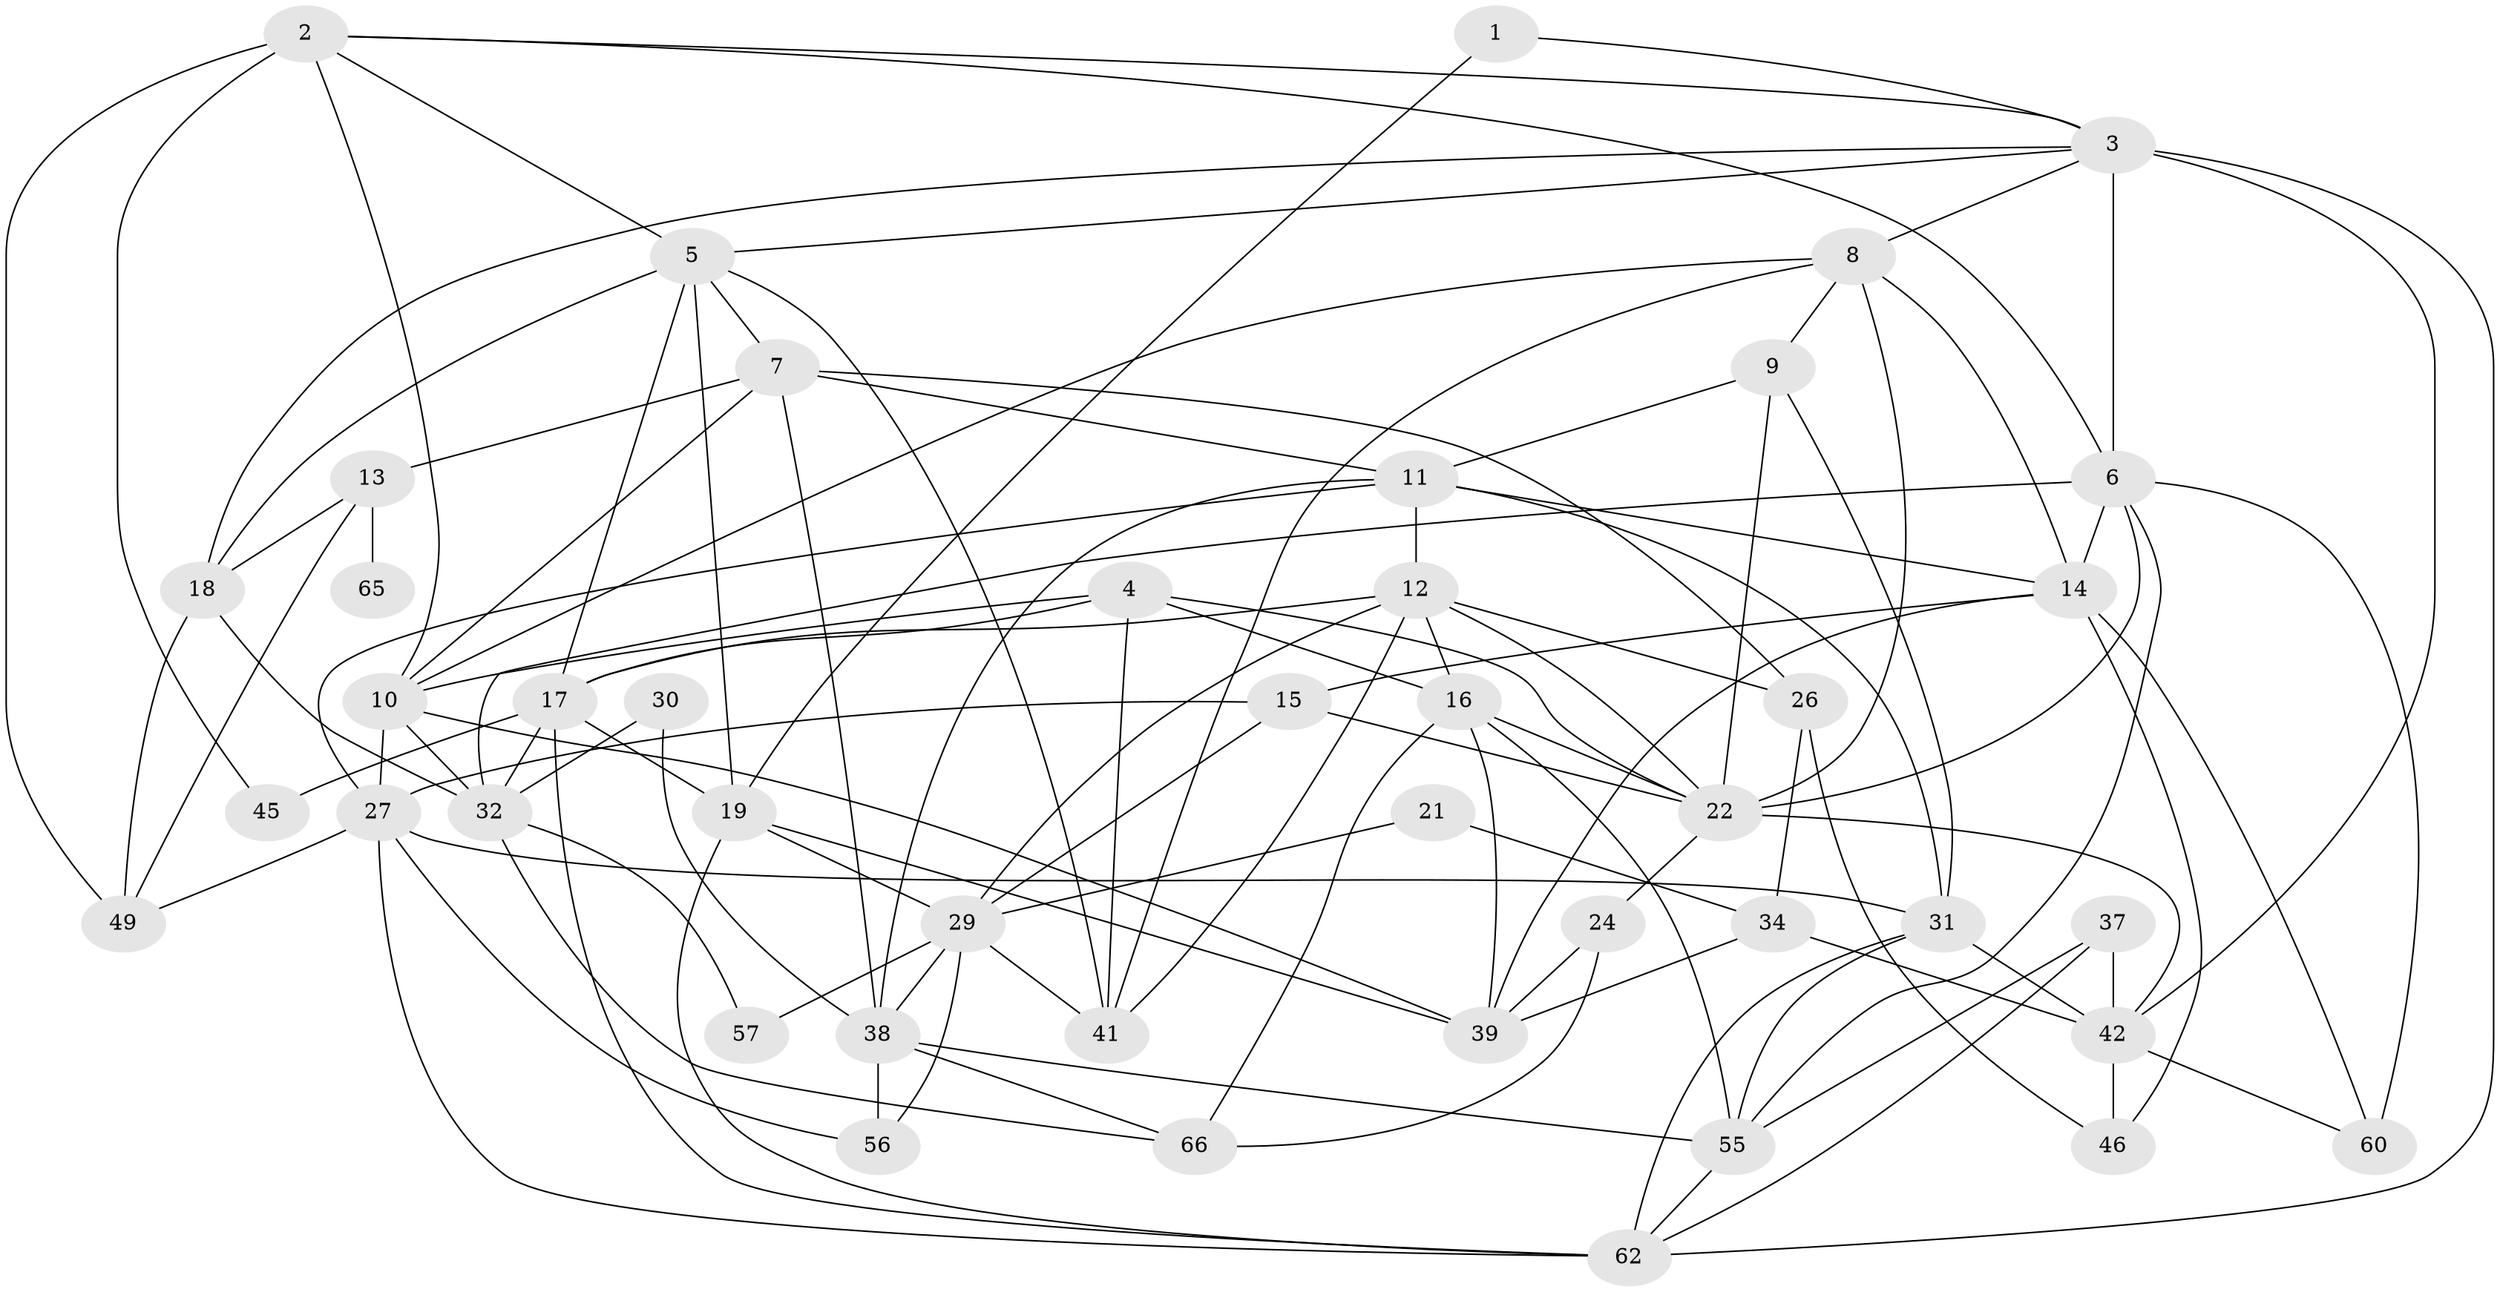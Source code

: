 // Generated by graph-tools (version 1.1) at 2025/23/03/03/25 07:23:58]
// undirected, 44 vertices, 113 edges
graph export_dot {
graph [start="1"]
  node [color=gray90,style=filled];
  1;
  2 [super="+23"];
  3 [super="+67"];
  4 [super="+35"];
  5 [super="+70"];
  6 [super="+20"];
  7 [super="+44"];
  8 [super="+64"];
  9 [super="+50"];
  10 [super="+68"];
  11 [super="+25"];
  12 [super="+59"];
  13 [super="+51"];
  14 [super="+69"];
  15 [super="+63"];
  16 [super="+28"];
  17 [super="+33"];
  18 [super="+54"];
  19 [super="+48"];
  21;
  22 [super="+36"];
  24;
  26 [super="+43"];
  27;
  29 [super="+61"];
  30;
  31 [super="+71"];
  32 [super="+53"];
  34 [super="+72"];
  37;
  38 [super="+40"];
  39 [super="+52"];
  41 [super="+47"];
  42 [super="+58"];
  45;
  46;
  49;
  55 [super="+73"];
  56;
  57;
  60;
  62;
  65;
  66;
  1 -- 19;
  1 -- 3;
  2 -- 5;
  2 -- 3;
  2 -- 45;
  2 -- 49;
  2 -- 10;
  2 -- 6;
  3 -- 62;
  3 -- 8;
  3 -- 42;
  3 -- 18;
  3 -- 5;
  3 -- 6;
  4 -- 10;
  4 -- 16;
  4 -- 17;
  4 -- 22;
  4 -- 41;
  5 -- 19;
  5 -- 41;
  5 -- 17;
  5 -- 18;
  5 -- 7;
  6 -- 55;
  6 -- 32;
  6 -- 60;
  6 -- 22;
  6 -- 14;
  7 -- 10 [weight=2];
  7 -- 26 [weight=2];
  7 -- 11;
  7 -- 13;
  7 -- 38;
  8 -- 10;
  8 -- 14;
  8 -- 9;
  8 -- 22;
  8 -- 41;
  9 -- 11;
  9 -- 22;
  9 -- 31;
  10 -- 39;
  10 -- 32;
  10 -- 27;
  11 -- 12;
  11 -- 27;
  11 -- 38;
  11 -- 14;
  11 -- 31;
  12 -- 17;
  12 -- 29;
  12 -- 41;
  12 -- 26;
  12 -- 16;
  12 -- 22;
  13 -- 49;
  13 -- 65 [weight=2];
  13 -- 18;
  14 -- 39;
  14 -- 46;
  14 -- 60;
  14 -- 15;
  15 -- 27;
  15 -- 29;
  15 -- 22;
  16 -- 66;
  16 -- 39;
  16 -- 55;
  16 -- 22;
  17 -- 19;
  17 -- 32;
  17 -- 45;
  17 -- 62;
  18 -- 32;
  18 -- 49;
  19 -- 62;
  19 -- 39;
  19 -- 29;
  21 -- 29;
  21 -- 34;
  22 -- 24;
  22 -- 42;
  24 -- 66;
  24 -- 39;
  26 -- 46;
  26 -- 34;
  27 -- 62;
  27 -- 49;
  27 -- 56;
  27 -- 31;
  29 -- 38;
  29 -- 56;
  29 -- 57;
  29 -- 41;
  30 -- 38;
  30 -- 32;
  31 -- 55;
  31 -- 42;
  31 -- 62;
  32 -- 66;
  32 -- 57;
  34 -- 42 [weight=2];
  34 -- 39;
  37 -- 62;
  37 -- 42;
  37 -- 55;
  38 -- 55;
  38 -- 56;
  38 -- 66;
  42 -- 60;
  42 -- 46;
  55 -- 62;
}
